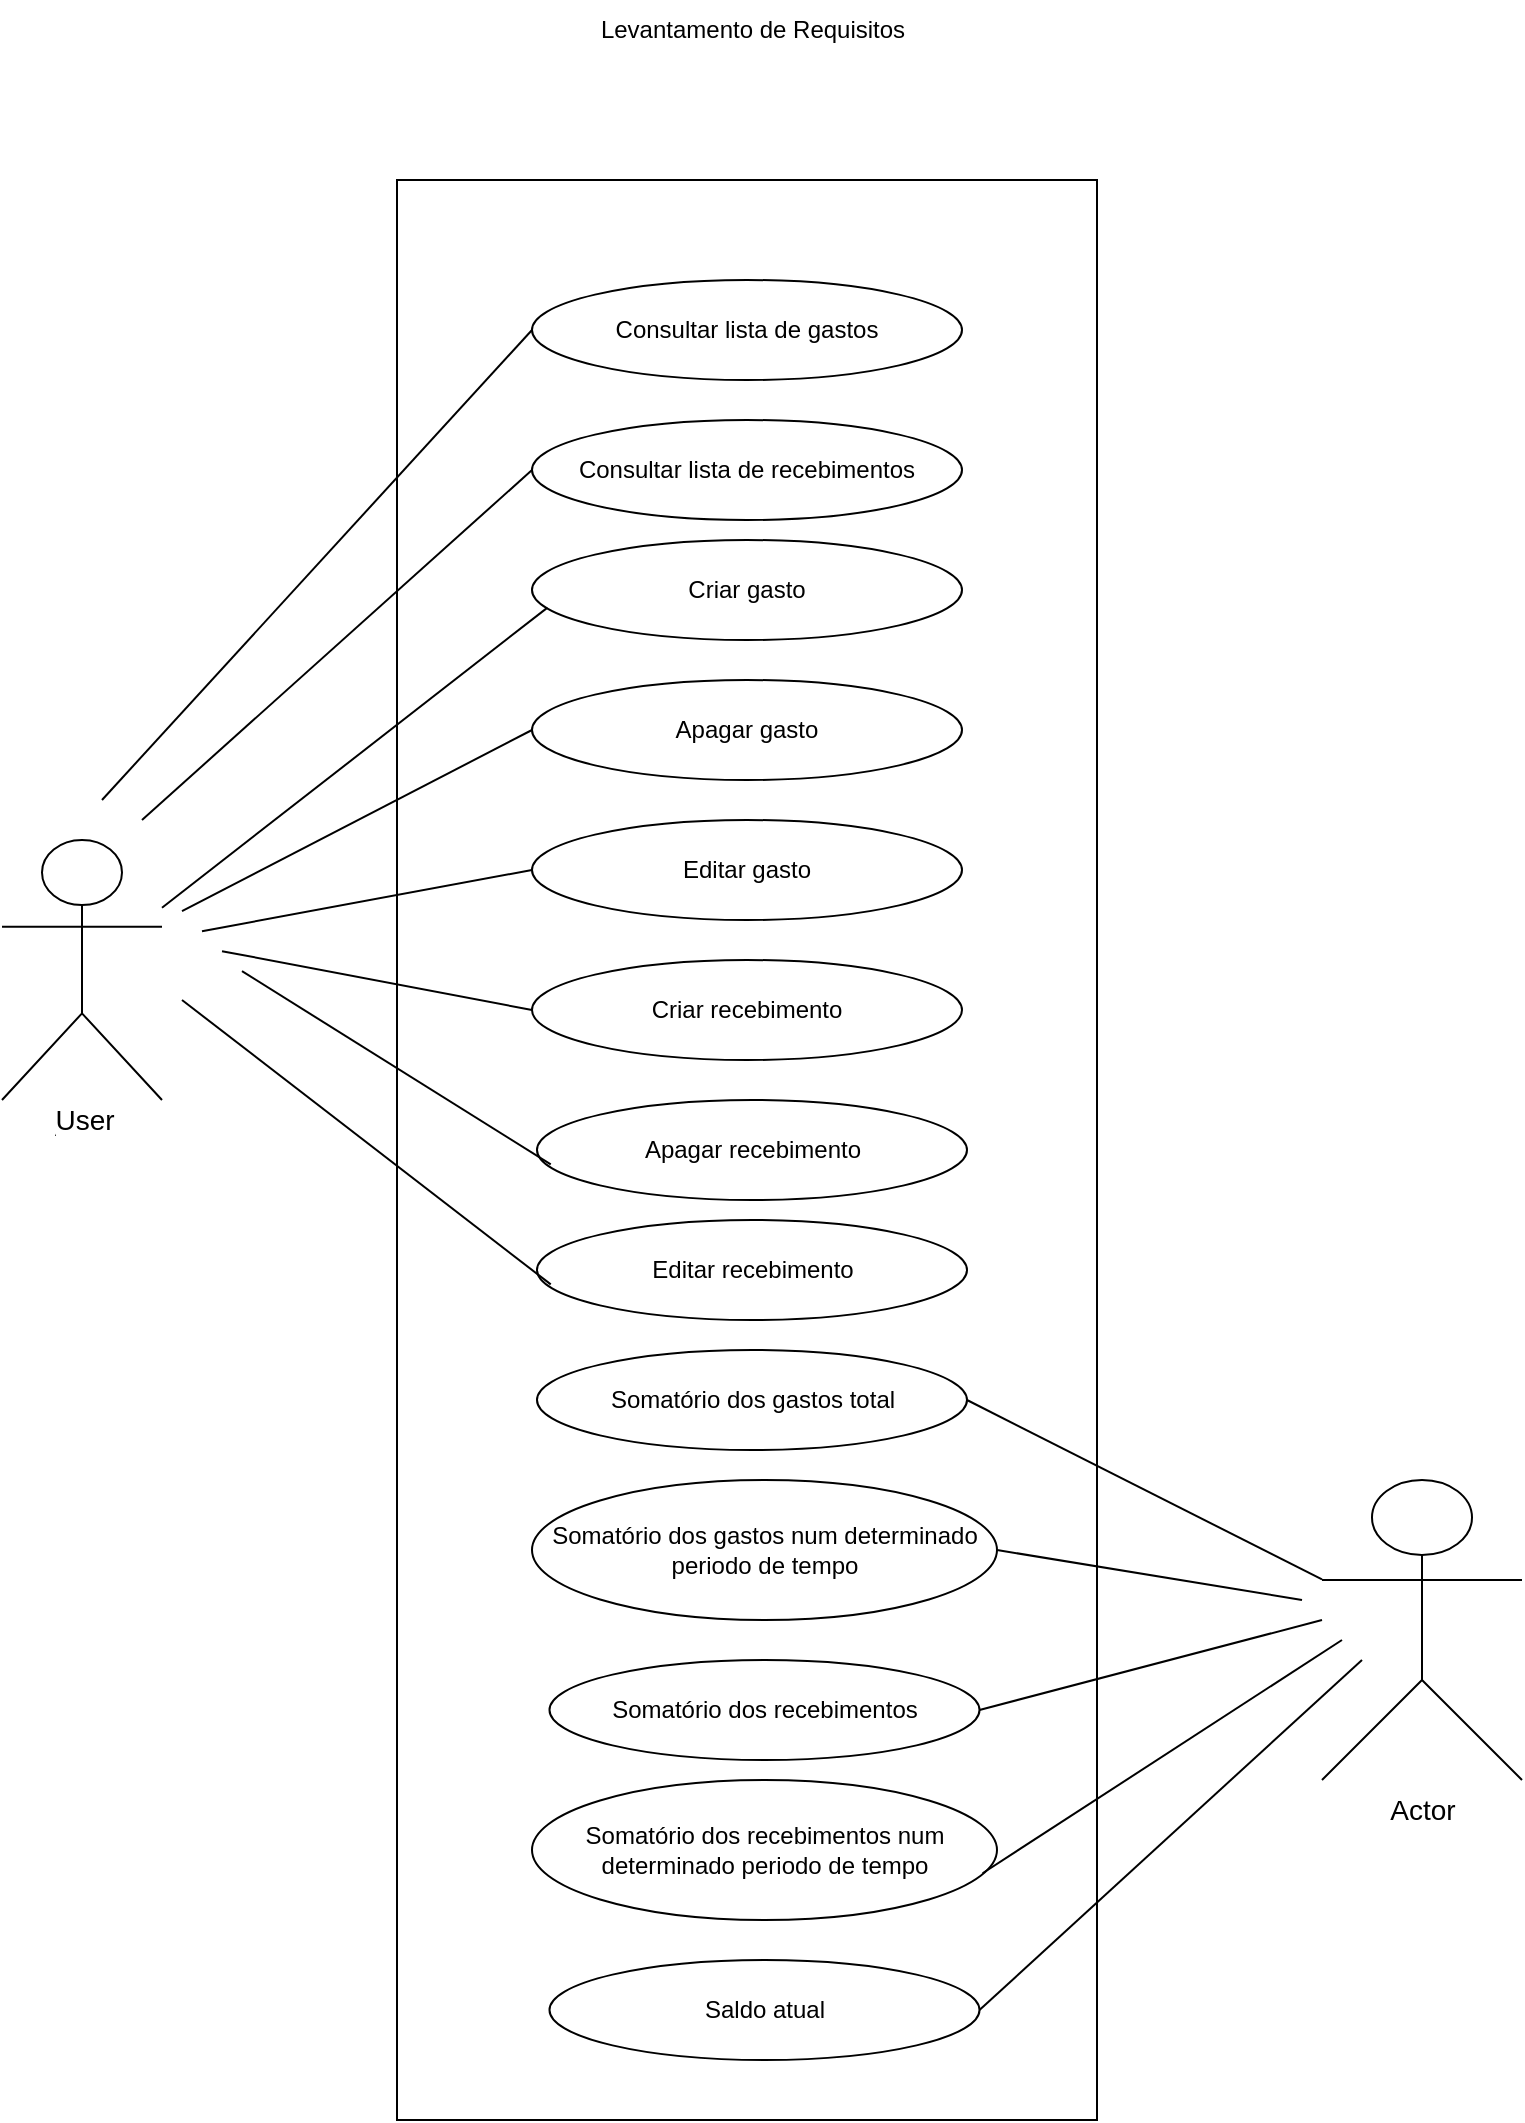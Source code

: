 <mxfile version="20.5.3" type="device"><diagram id="kR90zeCA4_0mLlq6k_XF" name="Page-1"><mxGraphModel dx="1038" dy="1708" grid="1" gridSize="10" guides="1" tooltips="1" connect="1" arrows="1" fold="1" page="1" pageScale="1" pageWidth="827" pageHeight="1169" math="0" shadow="0"><root><mxCell id="0"/><mxCell id="1" parent="0"/><mxCell id="CaFN4GY2fkNQJT5vzBtZ-1" value="" style="rounded=0;whiteSpace=wrap;html=1;" parent="1" vertex="1"><mxGeometry x="227.5" y="-50" width="350" height="970" as="geometry"/></mxCell><mxCell id="PXlCIe3qFZ60w150r0KB-1" value="Levantamento de Requisitos" style="text;html=1;align=center;verticalAlign=middle;resizable=0;points=[];autosize=1;strokeColor=none;fillColor=none;" vertex="1" parent="1"><mxGeometry x="315" y="-140" width="180" height="30" as="geometry"/></mxCell><mxCell id="PXlCIe3qFZ60w150r0KB-2" value="Criar gasto" style="ellipse;whiteSpace=wrap;html=1;" vertex="1" parent="1"><mxGeometry x="295" y="130" width="215" height="50" as="geometry"/></mxCell><mxCell id="PXlCIe3qFZ60w150r0KB-3" value="Apagar gasto" style="ellipse;whiteSpace=wrap;html=1;" vertex="1" parent="1"><mxGeometry x="295" y="200" width="215" height="50" as="geometry"/></mxCell><mxCell id="PXlCIe3qFZ60w150r0KB-4" value="Editar gasto" style="ellipse;whiteSpace=wrap;html=1;" vertex="1" parent="1"><mxGeometry x="295" y="270" width="215" height="50" as="geometry"/></mxCell><mxCell id="PXlCIe3qFZ60w150r0KB-5" value="Criar recebimento" style="ellipse;whiteSpace=wrap;html=1;" vertex="1" parent="1"><mxGeometry x="295" y="340" width="215" height="50" as="geometry"/></mxCell><mxCell id="PXlCIe3qFZ60w150r0KB-6" value="Apagar recebimento" style="ellipse;whiteSpace=wrap;html=1;" vertex="1" parent="1"><mxGeometry x="297.5" y="410" width="215" height="50" as="geometry"/></mxCell><mxCell id="PXlCIe3qFZ60w150r0KB-7" value="Editar recebimento" style="ellipse;whiteSpace=wrap;html=1;" vertex="1" parent="1"><mxGeometry x="297.5" y="470" width="215" height="50" as="geometry"/></mxCell><mxCell id="PXlCIe3qFZ60w150r0KB-8" value="Actor" style="shape=umlActor;verticalLabelPosition=bottom;verticalAlign=top;html=1;outlineConnect=0;" vertex="1" parent="1"><mxGeometry x="30" y="280" width="80" height="130" as="geometry"/></mxCell><mxCell id="PXlCIe3qFZ60w150r0KB-10" value="" style="endArrow=none;html=1;rounded=0;exitX=0.036;exitY=0.676;exitDx=0;exitDy=0;exitPerimeter=0;" edge="1" parent="1" source="PXlCIe3qFZ60w150r0KB-2" target="PXlCIe3qFZ60w150r0KB-8"><mxGeometry width="50" height="50" relative="1" as="geometry"><mxPoint x="390" y="350" as="sourcePoint"/><mxPoint x="440" y="300" as="targetPoint"/></mxGeometry></mxCell><mxCell id="PXlCIe3qFZ60w150r0KB-11" value="" style="endArrow=none;html=1;rounded=0;exitX=0;exitY=0.5;exitDx=0;exitDy=0;" edge="1" parent="1" source="PXlCIe3qFZ60w150r0KB-3"><mxGeometry width="50" height="50" relative="1" as="geometry"><mxPoint x="312.74" y="173.8" as="sourcePoint"/><mxPoint x="120" y="315.577" as="targetPoint"/></mxGeometry></mxCell><mxCell id="PXlCIe3qFZ60w150r0KB-12" value="" style="endArrow=none;html=1;rounded=0;exitX=0;exitY=0.5;exitDx=0;exitDy=0;" edge="1" parent="1" source="PXlCIe3qFZ60w150r0KB-4"><mxGeometry width="50" height="50" relative="1" as="geometry"><mxPoint x="305" y="235" as="sourcePoint"/><mxPoint x="130" y="325.577" as="targetPoint"/></mxGeometry></mxCell><mxCell id="PXlCIe3qFZ60w150r0KB-13" value="Somatório dos gastos total" style="ellipse;whiteSpace=wrap;html=1;" vertex="1" parent="1"><mxGeometry x="297.5" y="535" width="215" height="50" as="geometry"/></mxCell><mxCell id="PXlCIe3qFZ60w150r0KB-14" value="Somatório dos recebimentos" style="ellipse;whiteSpace=wrap;html=1;" vertex="1" parent="1"><mxGeometry x="303.75" y="690" width="215" height="50" as="geometry"/></mxCell><mxCell id="PXlCIe3qFZ60w150r0KB-15" value="Saldo atual" style="ellipse;whiteSpace=wrap;html=1;" vertex="1" parent="1"><mxGeometry x="303.75" y="840" width="215" height="50" as="geometry"/></mxCell><mxCell id="PXlCIe3qFZ60w150r0KB-16" value="" style="endArrow=none;html=1;rounded=0;exitX=0;exitY=0.5;exitDx=0;exitDy=0;" edge="1" parent="1" source="PXlCIe3qFZ60w150r0KB-5"><mxGeometry width="50" height="50" relative="1" as="geometry"><mxPoint x="305" y="305" as="sourcePoint"/><mxPoint x="140" y="335.577" as="targetPoint"/></mxGeometry></mxCell><mxCell id="PXlCIe3qFZ60w150r0KB-17" value="" style="endArrow=none;html=1;rounded=0;exitX=0.032;exitY=0.644;exitDx=0;exitDy=0;exitPerimeter=0;" edge="1" parent="1" source="PXlCIe3qFZ60w150r0KB-6"><mxGeometry width="50" height="50" relative="1" as="geometry"><mxPoint x="305" y="375" as="sourcePoint"/><mxPoint x="150" y="345.577" as="targetPoint"/></mxGeometry></mxCell><mxCell id="PXlCIe3qFZ60w150r0KB-18" value="" style="endArrow=none;html=1;rounded=0;exitX=0.032;exitY=0.644;exitDx=0;exitDy=0;exitPerimeter=0;" edge="1" parent="1" source="PXlCIe3qFZ60w150r0KB-7"><mxGeometry width="50" height="50" relative="1" as="geometry"><mxPoint x="314.38" y="452.2" as="sourcePoint"/><mxPoint x="120" y="360" as="targetPoint"/></mxGeometry></mxCell><mxCell id="PXlCIe3qFZ60w150r0KB-21" value="User" style="text;html=1;align=center;verticalAlign=middle;resizable=0;points=[];autosize=1;strokeColor=none;fillColor=none;labelBackgroundColor=#FFFFFF;spacing=8;spacingLeft=1;fontSize=14;" vertex="1" parent="1"><mxGeometry x="40" y="400" width="60" height="40" as="geometry"/></mxCell><mxCell id="PXlCIe3qFZ60w150r0KB-24" value="Actor" style="shape=umlActor;verticalLabelPosition=bottom;verticalAlign=top;html=1;outlineConnect=0;labelBackgroundColor=#FFFFFF;fontSize=14;" vertex="1" parent="1"><mxGeometry x="690" y="600" width="100" height="150" as="geometry"/></mxCell><mxCell id="PXlCIe3qFZ60w150r0KB-26" value="Somatório dos gastos num determinado periodo de tempo" style="ellipse;whiteSpace=wrap;html=1;" vertex="1" parent="1"><mxGeometry x="295" y="600" width="232.5" height="70" as="geometry"/></mxCell><mxCell id="PXlCIe3qFZ60w150r0KB-27" value="Somatório dos recebimentos num determinado periodo de tempo" style="ellipse;whiteSpace=wrap;html=1;" vertex="1" parent="1"><mxGeometry x="295" y="750" width="232.5" height="70" as="geometry"/></mxCell><mxCell id="PXlCIe3qFZ60w150r0KB-28" value="" style="endArrow=none;html=1;rounded=0;fontSize=14;entryX=1;entryY=0.5;entryDx=0;entryDy=0;" edge="1" parent="1" target="PXlCIe3qFZ60w150r0KB-26"><mxGeometry width="50" height="50" relative="1" as="geometry"><mxPoint x="680" y="660" as="sourcePoint"/><mxPoint x="440" y="700" as="targetPoint"/></mxGeometry></mxCell><mxCell id="PXlCIe3qFZ60w150r0KB-29" value="" style="endArrow=none;html=1;rounded=0;fontSize=14;entryX=1;entryY=0.5;entryDx=0;entryDy=0;" edge="1" parent="1" target="PXlCIe3qFZ60w150r0KB-14"><mxGeometry width="50" height="50" relative="1" as="geometry"><mxPoint x="690" y="670" as="sourcePoint"/><mxPoint x="537.5" y="645" as="targetPoint"/></mxGeometry></mxCell><mxCell id="PXlCIe3qFZ60w150r0KB-30" value="" style="endArrow=none;html=1;rounded=0;fontSize=14;entryX=0.969;entryY=0.666;entryDx=0;entryDy=0;entryPerimeter=0;" edge="1" parent="1" target="PXlCIe3qFZ60w150r0KB-27"><mxGeometry width="50" height="50" relative="1" as="geometry"><mxPoint x="700" y="680" as="sourcePoint"/><mxPoint x="528.75" y="725" as="targetPoint"/></mxGeometry></mxCell><mxCell id="PXlCIe3qFZ60w150r0KB-31" value="" style="endArrow=none;html=1;rounded=0;fontSize=14;entryX=1;entryY=0.5;entryDx=0;entryDy=0;" edge="1" parent="1" target="PXlCIe3qFZ60w150r0KB-15"><mxGeometry width="50" height="50" relative="1" as="geometry"><mxPoint x="710" y="690" as="sourcePoint"/><mxPoint x="530.293" y="806.62" as="targetPoint"/></mxGeometry></mxCell><mxCell id="PXlCIe3qFZ60w150r0KB-32" value="" style="endArrow=none;html=1;rounded=0;fontSize=14;entryX=1;entryY=0.5;entryDx=0;entryDy=0;" edge="1" parent="1" source="PXlCIe3qFZ60w150r0KB-24" target="PXlCIe3qFZ60w150r0KB-13"><mxGeometry width="50" height="50" relative="1" as="geometry"><mxPoint x="690" y="670" as="sourcePoint"/><mxPoint x="537.5" y="645" as="targetPoint"/></mxGeometry></mxCell><mxCell id="PXlCIe3qFZ60w150r0KB-34" value="Consultar lista de gastos" style="ellipse;whiteSpace=wrap;html=1;" vertex="1" parent="1"><mxGeometry x="295" width="215" height="50" as="geometry"/></mxCell><mxCell id="PXlCIe3qFZ60w150r0KB-35" value="Consultar lista de recebimentos" style="ellipse;whiteSpace=wrap;html=1;" vertex="1" parent="1"><mxGeometry x="295" y="70" width="215" height="50" as="geometry"/></mxCell><mxCell id="PXlCIe3qFZ60w150r0KB-36" value="" style="endArrow=none;html=1;rounded=0;fontSize=14;entryX=0;entryY=0.5;entryDx=0;entryDy=0;" edge="1" parent="1" target="PXlCIe3qFZ60w150r0KB-35"><mxGeometry width="50" height="50" relative="1" as="geometry"><mxPoint x="100" y="270" as="sourcePoint"/><mxPoint x="440" y="200" as="targetPoint"/></mxGeometry></mxCell><mxCell id="PXlCIe3qFZ60w150r0KB-38" value="" style="endArrow=none;html=1;rounded=0;fontSize=14;exitX=0;exitY=0.5;exitDx=0;exitDy=0;" edge="1" parent="1" source="PXlCIe3qFZ60w150r0KB-34"><mxGeometry width="50" height="50" relative="1" as="geometry"><mxPoint x="390" y="250" as="sourcePoint"/><mxPoint x="80" y="260" as="targetPoint"/></mxGeometry></mxCell></root></mxGraphModel></diagram></mxfile>